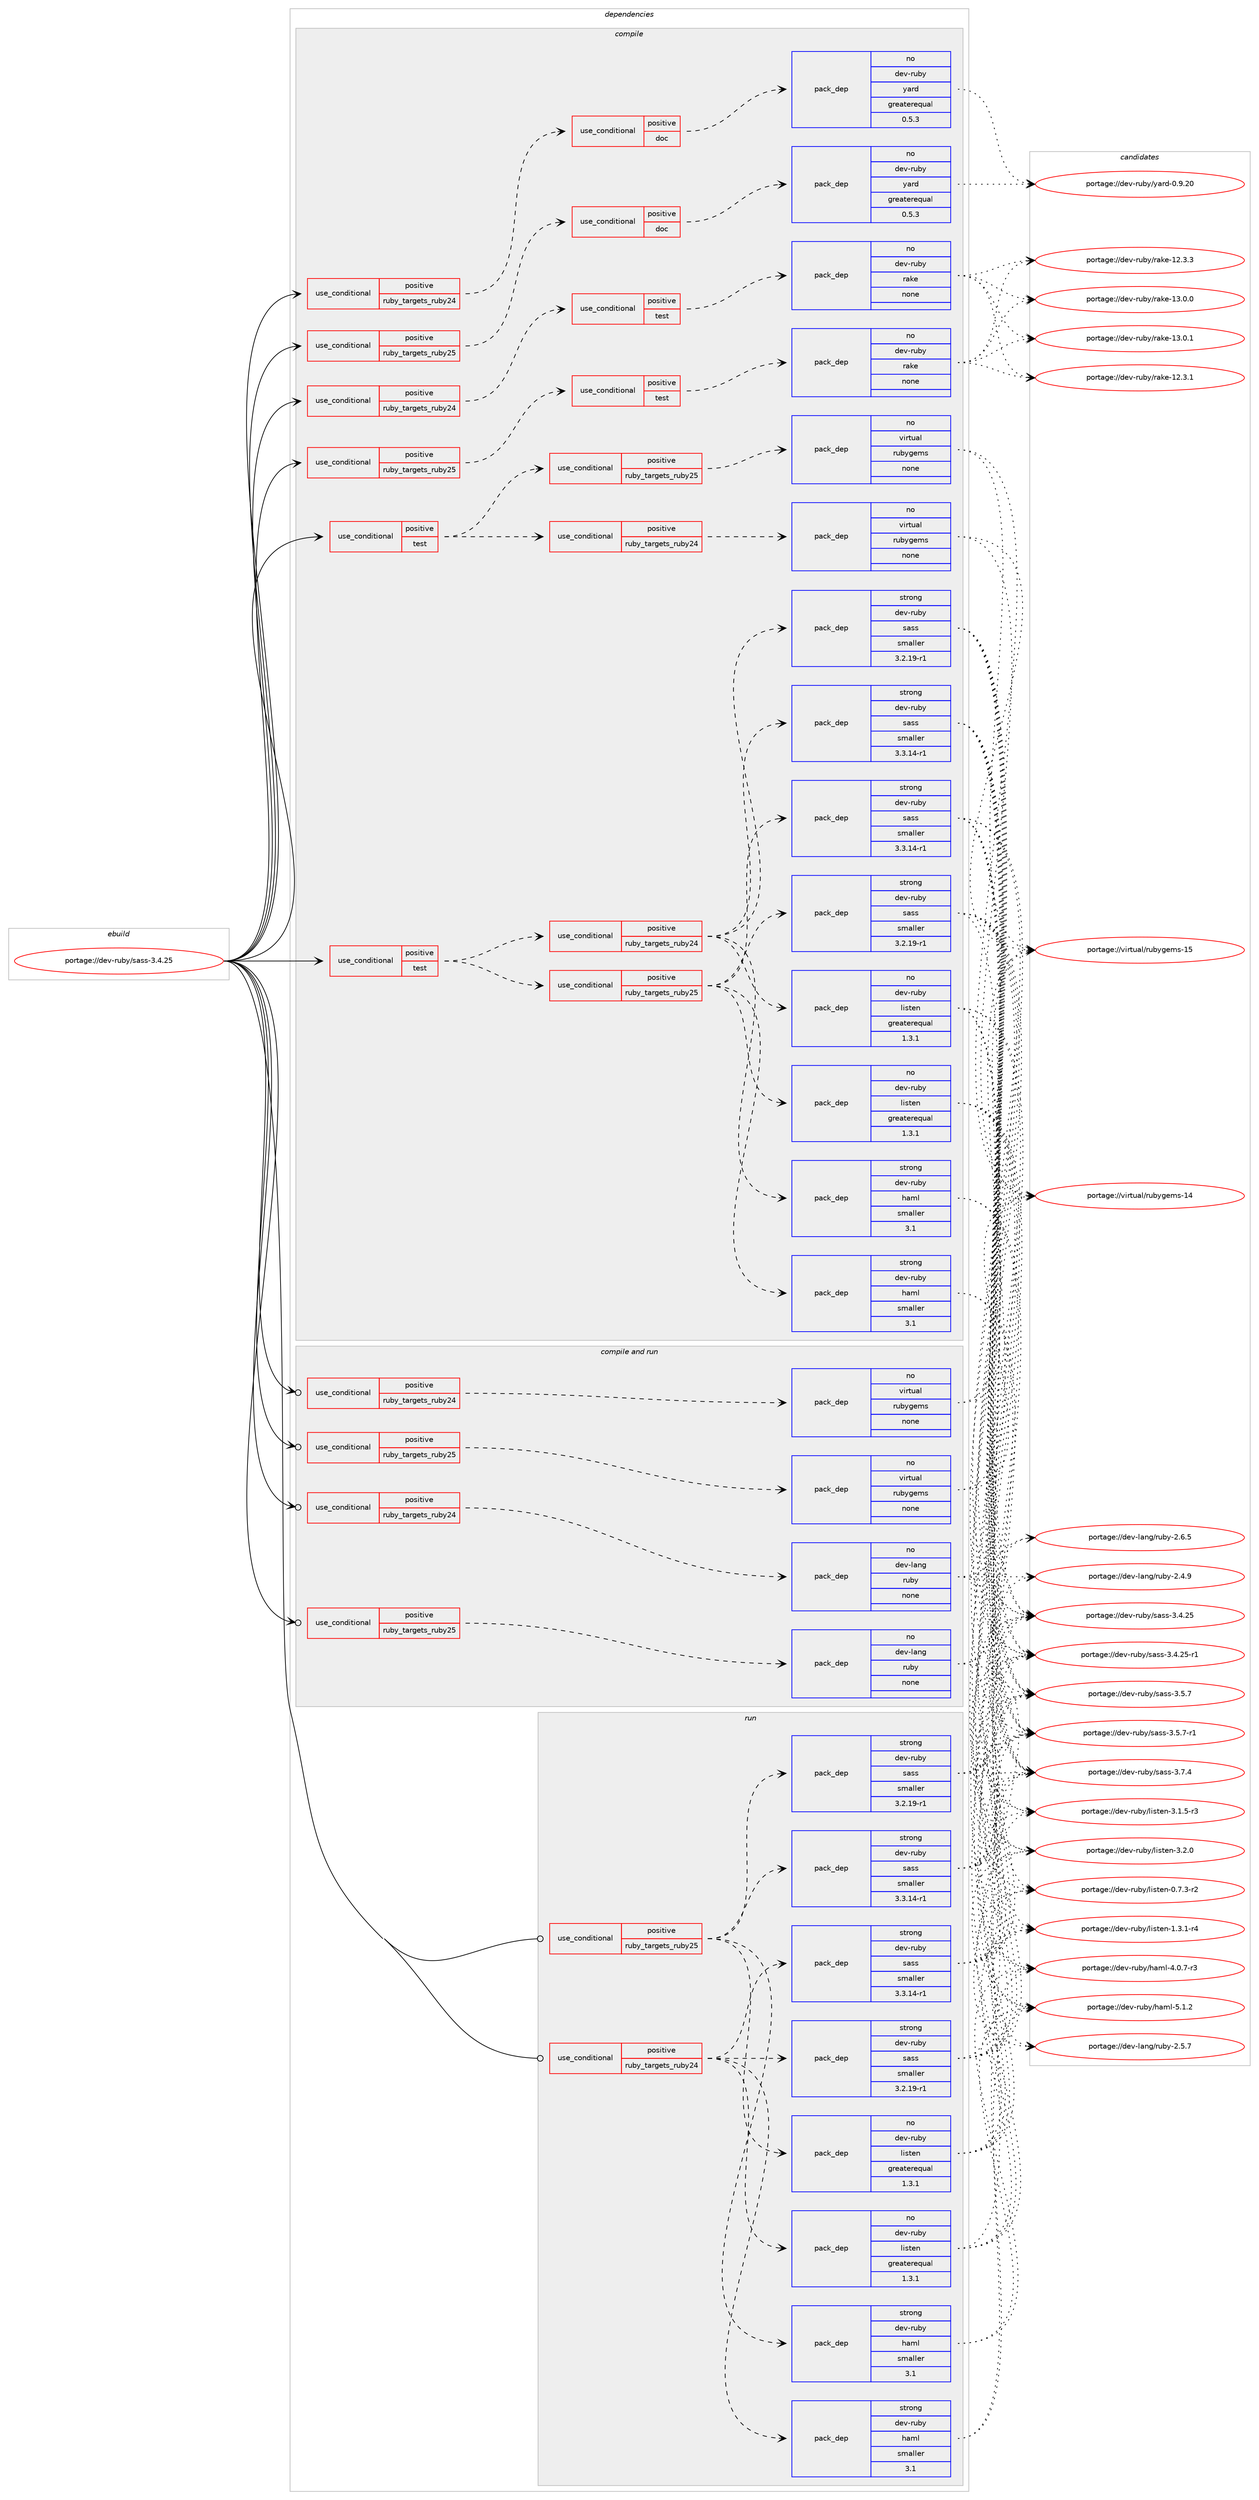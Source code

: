 digraph prolog {

# *************
# Graph options
# *************

newrank=true;
concentrate=true;
compound=true;
graph [rankdir=LR,fontname=Helvetica,fontsize=10,ranksep=1.5];#, ranksep=2.5, nodesep=0.2];
edge  [arrowhead=vee];
node  [fontname=Helvetica,fontsize=10];

# **********
# The ebuild
# **********

subgraph cluster_leftcol {
color=gray;
rank=same;
label=<<i>ebuild</i>>;
id [label="portage://dev-ruby/sass-3.4.25", color=red, width=4, href="../dev-ruby/sass-3.4.25.svg"];
}

# ****************
# The dependencies
# ****************

subgraph cluster_midcol {
color=gray;
label=<<i>dependencies</i>>;
subgraph cluster_compile {
fillcolor="#eeeeee";
style=filled;
label=<<i>compile</i>>;
subgraph cond65529 {
dependency247948 [label=<<TABLE BORDER="0" CELLBORDER="1" CELLSPACING="0" CELLPADDING="4"><TR><TD ROWSPAN="3" CELLPADDING="10">use_conditional</TD></TR><TR><TD>positive</TD></TR><TR><TD>ruby_targets_ruby24</TD></TR></TABLE>>, shape=none, color=red];
subgraph cond65530 {
dependency247949 [label=<<TABLE BORDER="0" CELLBORDER="1" CELLSPACING="0" CELLPADDING="4"><TR><TD ROWSPAN="3" CELLPADDING="10">use_conditional</TD></TR><TR><TD>positive</TD></TR><TR><TD>doc</TD></TR></TABLE>>, shape=none, color=red];
subgraph pack178874 {
dependency247950 [label=<<TABLE BORDER="0" CELLBORDER="1" CELLSPACING="0" CELLPADDING="4" WIDTH="220"><TR><TD ROWSPAN="6" CELLPADDING="30">pack_dep</TD></TR><TR><TD WIDTH="110">no</TD></TR><TR><TD>dev-ruby</TD></TR><TR><TD>yard</TD></TR><TR><TD>greaterequal</TD></TR><TR><TD>0.5.3</TD></TR></TABLE>>, shape=none, color=blue];
}
dependency247949:e -> dependency247950:w [weight=20,style="dashed",arrowhead="vee"];
}
dependency247948:e -> dependency247949:w [weight=20,style="dashed",arrowhead="vee"];
}
id:e -> dependency247948:w [weight=20,style="solid",arrowhead="vee"];
subgraph cond65531 {
dependency247951 [label=<<TABLE BORDER="0" CELLBORDER="1" CELLSPACING="0" CELLPADDING="4"><TR><TD ROWSPAN="3" CELLPADDING="10">use_conditional</TD></TR><TR><TD>positive</TD></TR><TR><TD>ruby_targets_ruby24</TD></TR></TABLE>>, shape=none, color=red];
subgraph cond65532 {
dependency247952 [label=<<TABLE BORDER="0" CELLBORDER="1" CELLSPACING="0" CELLPADDING="4"><TR><TD ROWSPAN="3" CELLPADDING="10">use_conditional</TD></TR><TR><TD>positive</TD></TR><TR><TD>test</TD></TR></TABLE>>, shape=none, color=red];
subgraph pack178875 {
dependency247953 [label=<<TABLE BORDER="0" CELLBORDER="1" CELLSPACING="0" CELLPADDING="4" WIDTH="220"><TR><TD ROWSPAN="6" CELLPADDING="30">pack_dep</TD></TR><TR><TD WIDTH="110">no</TD></TR><TR><TD>dev-ruby</TD></TR><TR><TD>rake</TD></TR><TR><TD>none</TD></TR><TR><TD></TD></TR></TABLE>>, shape=none, color=blue];
}
dependency247952:e -> dependency247953:w [weight=20,style="dashed",arrowhead="vee"];
}
dependency247951:e -> dependency247952:w [weight=20,style="dashed",arrowhead="vee"];
}
id:e -> dependency247951:w [weight=20,style="solid",arrowhead="vee"];
subgraph cond65533 {
dependency247954 [label=<<TABLE BORDER="0" CELLBORDER="1" CELLSPACING="0" CELLPADDING="4"><TR><TD ROWSPAN="3" CELLPADDING="10">use_conditional</TD></TR><TR><TD>positive</TD></TR><TR><TD>ruby_targets_ruby25</TD></TR></TABLE>>, shape=none, color=red];
subgraph cond65534 {
dependency247955 [label=<<TABLE BORDER="0" CELLBORDER="1" CELLSPACING="0" CELLPADDING="4"><TR><TD ROWSPAN="3" CELLPADDING="10">use_conditional</TD></TR><TR><TD>positive</TD></TR><TR><TD>doc</TD></TR></TABLE>>, shape=none, color=red];
subgraph pack178876 {
dependency247956 [label=<<TABLE BORDER="0" CELLBORDER="1" CELLSPACING="0" CELLPADDING="4" WIDTH="220"><TR><TD ROWSPAN="6" CELLPADDING="30">pack_dep</TD></TR><TR><TD WIDTH="110">no</TD></TR><TR><TD>dev-ruby</TD></TR><TR><TD>yard</TD></TR><TR><TD>greaterequal</TD></TR><TR><TD>0.5.3</TD></TR></TABLE>>, shape=none, color=blue];
}
dependency247955:e -> dependency247956:w [weight=20,style="dashed",arrowhead="vee"];
}
dependency247954:e -> dependency247955:w [weight=20,style="dashed",arrowhead="vee"];
}
id:e -> dependency247954:w [weight=20,style="solid",arrowhead="vee"];
subgraph cond65535 {
dependency247957 [label=<<TABLE BORDER="0" CELLBORDER="1" CELLSPACING="0" CELLPADDING="4"><TR><TD ROWSPAN="3" CELLPADDING="10">use_conditional</TD></TR><TR><TD>positive</TD></TR><TR><TD>ruby_targets_ruby25</TD></TR></TABLE>>, shape=none, color=red];
subgraph cond65536 {
dependency247958 [label=<<TABLE BORDER="0" CELLBORDER="1" CELLSPACING="0" CELLPADDING="4"><TR><TD ROWSPAN="3" CELLPADDING="10">use_conditional</TD></TR><TR><TD>positive</TD></TR><TR><TD>test</TD></TR></TABLE>>, shape=none, color=red];
subgraph pack178877 {
dependency247959 [label=<<TABLE BORDER="0" CELLBORDER="1" CELLSPACING="0" CELLPADDING="4" WIDTH="220"><TR><TD ROWSPAN="6" CELLPADDING="30">pack_dep</TD></TR><TR><TD WIDTH="110">no</TD></TR><TR><TD>dev-ruby</TD></TR><TR><TD>rake</TD></TR><TR><TD>none</TD></TR><TR><TD></TD></TR></TABLE>>, shape=none, color=blue];
}
dependency247958:e -> dependency247959:w [weight=20,style="dashed",arrowhead="vee"];
}
dependency247957:e -> dependency247958:w [weight=20,style="dashed",arrowhead="vee"];
}
id:e -> dependency247957:w [weight=20,style="solid",arrowhead="vee"];
subgraph cond65537 {
dependency247960 [label=<<TABLE BORDER="0" CELLBORDER="1" CELLSPACING="0" CELLPADDING="4"><TR><TD ROWSPAN="3" CELLPADDING="10">use_conditional</TD></TR><TR><TD>positive</TD></TR><TR><TD>test</TD></TR></TABLE>>, shape=none, color=red];
subgraph cond65538 {
dependency247961 [label=<<TABLE BORDER="0" CELLBORDER="1" CELLSPACING="0" CELLPADDING="4"><TR><TD ROWSPAN="3" CELLPADDING="10">use_conditional</TD></TR><TR><TD>positive</TD></TR><TR><TD>ruby_targets_ruby24</TD></TR></TABLE>>, shape=none, color=red];
subgraph pack178878 {
dependency247962 [label=<<TABLE BORDER="0" CELLBORDER="1" CELLSPACING="0" CELLPADDING="4" WIDTH="220"><TR><TD ROWSPAN="6" CELLPADDING="30">pack_dep</TD></TR><TR><TD WIDTH="110">no</TD></TR><TR><TD>dev-ruby</TD></TR><TR><TD>listen</TD></TR><TR><TD>greaterequal</TD></TR><TR><TD>1.3.1</TD></TR></TABLE>>, shape=none, color=blue];
}
dependency247961:e -> dependency247962:w [weight=20,style="dashed",arrowhead="vee"];
subgraph pack178879 {
dependency247963 [label=<<TABLE BORDER="0" CELLBORDER="1" CELLSPACING="0" CELLPADDING="4" WIDTH="220"><TR><TD ROWSPAN="6" CELLPADDING="30">pack_dep</TD></TR><TR><TD WIDTH="110">strong</TD></TR><TR><TD>dev-ruby</TD></TR><TR><TD>haml</TD></TR><TR><TD>smaller</TD></TR><TR><TD>3.1</TD></TR></TABLE>>, shape=none, color=blue];
}
dependency247961:e -> dependency247963:w [weight=20,style="dashed",arrowhead="vee"];
subgraph pack178880 {
dependency247964 [label=<<TABLE BORDER="0" CELLBORDER="1" CELLSPACING="0" CELLPADDING="4" WIDTH="220"><TR><TD ROWSPAN="6" CELLPADDING="30">pack_dep</TD></TR><TR><TD WIDTH="110">strong</TD></TR><TR><TD>dev-ruby</TD></TR><TR><TD>sass</TD></TR><TR><TD>smaller</TD></TR><TR><TD>3.2.19-r1</TD></TR></TABLE>>, shape=none, color=blue];
}
dependency247961:e -> dependency247964:w [weight=20,style="dashed",arrowhead="vee"];
subgraph pack178881 {
dependency247965 [label=<<TABLE BORDER="0" CELLBORDER="1" CELLSPACING="0" CELLPADDING="4" WIDTH="220"><TR><TD ROWSPAN="6" CELLPADDING="30">pack_dep</TD></TR><TR><TD WIDTH="110">strong</TD></TR><TR><TD>dev-ruby</TD></TR><TR><TD>sass</TD></TR><TR><TD>smaller</TD></TR><TR><TD>3.3.14-r1</TD></TR></TABLE>>, shape=none, color=blue];
}
dependency247961:e -> dependency247965:w [weight=20,style="dashed",arrowhead="vee"];
}
dependency247960:e -> dependency247961:w [weight=20,style="dashed",arrowhead="vee"];
subgraph cond65539 {
dependency247966 [label=<<TABLE BORDER="0" CELLBORDER="1" CELLSPACING="0" CELLPADDING="4"><TR><TD ROWSPAN="3" CELLPADDING="10">use_conditional</TD></TR><TR><TD>positive</TD></TR><TR><TD>ruby_targets_ruby25</TD></TR></TABLE>>, shape=none, color=red];
subgraph pack178882 {
dependency247967 [label=<<TABLE BORDER="0" CELLBORDER="1" CELLSPACING="0" CELLPADDING="4" WIDTH="220"><TR><TD ROWSPAN="6" CELLPADDING="30">pack_dep</TD></TR><TR><TD WIDTH="110">no</TD></TR><TR><TD>dev-ruby</TD></TR><TR><TD>listen</TD></TR><TR><TD>greaterequal</TD></TR><TR><TD>1.3.1</TD></TR></TABLE>>, shape=none, color=blue];
}
dependency247966:e -> dependency247967:w [weight=20,style="dashed",arrowhead="vee"];
subgraph pack178883 {
dependency247968 [label=<<TABLE BORDER="0" CELLBORDER="1" CELLSPACING="0" CELLPADDING="4" WIDTH="220"><TR><TD ROWSPAN="6" CELLPADDING="30">pack_dep</TD></TR><TR><TD WIDTH="110">strong</TD></TR><TR><TD>dev-ruby</TD></TR><TR><TD>haml</TD></TR><TR><TD>smaller</TD></TR><TR><TD>3.1</TD></TR></TABLE>>, shape=none, color=blue];
}
dependency247966:e -> dependency247968:w [weight=20,style="dashed",arrowhead="vee"];
subgraph pack178884 {
dependency247969 [label=<<TABLE BORDER="0" CELLBORDER="1" CELLSPACING="0" CELLPADDING="4" WIDTH="220"><TR><TD ROWSPAN="6" CELLPADDING="30">pack_dep</TD></TR><TR><TD WIDTH="110">strong</TD></TR><TR><TD>dev-ruby</TD></TR><TR><TD>sass</TD></TR><TR><TD>smaller</TD></TR><TR><TD>3.2.19-r1</TD></TR></TABLE>>, shape=none, color=blue];
}
dependency247966:e -> dependency247969:w [weight=20,style="dashed",arrowhead="vee"];
subgraph pack178885 {
dependency247970 [label=<<TABLE BORDER="0" CELLBORDER="1" CELLSPACING="0" CELLPADDING="4" WIDTH="220"><TR><TD ROWSPAN="6" CELLPADDING="30">pack_dep</TD></TR><TR><TD WIDTH="110">strong</TD></TR><TR><TD>dev-ruby</TD></TR><TR><TD>sass</TD></TR><TR><TD>smaller</TD></TR><TR><TD>3.3.14-r1</TD></TR></TABLE>>, shape=none, color=blue];
}
dependency247966:e -> dependency247970:w [weight=20,style="dashed",arrowhead="vee"];
}
dependency247960:e -> dependency247966:w [weight=20,style="dashed",arrowhead="vee"];
}
id:e -> dependency247960:w [weight=20,style="solid",arrowhead="vee"];
subgraph cond65540 {
dependency247971 [label=<<TABLE BORDER="0" CELLBORDER="1" CELLSPACING="0" CELLPADDING="4"><TR><TD ROWSPAN="3" CELLPADDING="10">use_conditional</TD></TR><TR><TD>positive</TD></TR><TR><TD>test</TD></TR></TABLE>>, shape=none, color=red];
subgraph cond65541 {
dependency247972 [label=<<TABLE BORDER="0" CELLBORDER="1" CELLSPACING="0" CELLPADDING="4"><TR><TD ROWSPAN="3" CELLPADDING="10">use_conditional</TD></TR><TR><TD>positive</TD></TR><TR><TD>ruby_targets_ruby24</TD></TR></TABLE>>, shape=none, color=red];
subgraph pack178886 {
dependency247973 [label=<<TABLE BORDER="0" CELLBORDER="1" CELLSPACING="0" CELLPADDING="4" WIDTH="220"><TR><TD ROWSPAN="6" CELLPADDING="30">pack_dep</TD></TR><TR><TD WIDTH="110">no</TD></TR><TR><TD>virtual</TD></TR><TR><TD>rubygems</TD></TR><TR><TD>none</TD></TR><TR><TD></TD></TR></TABLE>>, shape=none, color=blue];
}
dependency247972:e -> dependency247973:w [weight=20,style="dashed",arrowhead="vee"];
}
dependency247971:e -> dependency247972:w [weight=20,style="dashed",arrowhead="vee"];
subgraph cond65542 {
dependency247974 [label=<<TABLE BORDER="0" CELLBORDER="1" CELLSPACING="0" CELLPADDING="4"><TR><TD ROWSPAN="3" CELLPADDING="10">use_conditional</TD></TR><TR><TD>positive</TD></TR><TR><TD>ruby_targets_ruby25</TD></TR></TABLE>>, shape=none, color=red];
subgraph pack178887 {
dependency247975 [label=<<TABLE BORDER="0" CELLBORDER="1" CELLSPACING="0" CELLPADDING="4" WIDTH="220"><TR><TD ROWSPAN="6" CELLPADDING="30">pack_dep</TD></TR><TR><TD WIDTH="110">no</TD></TR><TR><TD>virtual</TD></TR><TR><TD>rubygems</TD></TR><TR><TD>none</TD></TR><TR><TD></TD></TR></TABLE>>, shape=none, color=blue];
}
dependency247974:e -> dependency247975:w [weight=20,style="dashed",arrowhead="vee"];
}
dependency247971:e -> dependency247974:w [weight=20,style="dashed",arrowhead="vee"];
}
id:e -> dependency247971:w [weight=20,style="solid",arrowhead="vee"];
}
subgraph cluster_compileandrun {
fillcolor="#eeeeee";
style=filled;
label=<<i>compile and run</i>>;
subgraph cond65543 {
dependency247976 [label=<<TABLE BORDER="0" CELLBORDER="1" CELLSPACING="0" CELLPADDING="4"><TR><TD ROWSPAN="3" CELLPADDING="10">use_conditional</TD></TR><TR><TD>positive</TD></TR><TR><TD>ruby_targets_ruby24</TD></TR></TABLE>>, shape=none, color=red];
subgraph pack178888 {
dependency247977 [label=<<TABLE BORDER="0" CELLBORDER="1" CELLSPACING="0" CELLPADDING="4" WIDTH="220"><TR><TD ROWSPAN="6" CELLPADDING="30">pack_dep</TD></TR><TR><TD WIDTH="110">no</TD></TR><TR><TD>dev-lang</TD></TR><TR><TD>ruby</TD></TR><TR><TD>none</TD></TR><TR><TD></TD></TR></TABLE>>, shape=none, color=blue];
}
dependency247976:e -> dependency247977:w [weight=20,style="dashed",arrowhead="vee"];
}
id:e -> dependency247976:w [weight=20,style="solid",arrowhead="odotvee"];
subgraph cond65544 {
dependency247978 [label=<<TABLE BORDER="0" CELLBORDER="1" CELLSPACING="0" CELLPADDING="4"><TR><TD ROWSPAN="3" CELLPADDING="10">use_conditional</TD></TR><TR><TD>positive</TD></TR><TR><TD>ruby_targets_ruby24</TD></TR></TABLE>>, shape=none, color=red];
subgraph pack178889 {
dependency247979 [label=<<TABLE BORDER="0" CELLBORDER="1" CELLSPACING="0" CELLPADDING="4" WIDTH="220"><TR><TD ROWSPAN="6" CELLPADDING="30">pack_dep</TD></TR><TR><TD WIDTH="110">no</TD></TR><TR><TD>virtual</TD></TR><TR><TD>rubygems</TD></TR><TR><TD>none</TD></TR><TR><TD></TD></TR></TABLE>>, shape=none, color=blue];
}
dependency247978:e -> dependency247979:w [weight=20,style="dashed",arrowhead="vee"];
}
id:e -> dependency247978:w [weight=20,style="solid",arrowhead="odotvee"];
subgraph cond65545 {
dependency247980 [label=<<TABLE BORDER="0" CELLBORDER="1" CELLSPACING="0" CELLPADDING="4"><TR><TD ROWSPAN="3" CELLPADDING="10">use_conditional</TD></TR><TR><TD>positive</TD></TR><TR><TD>ruby_targets_ruby25</TD></TR></TABLE>>, shape=none, color=red];
subgraph pack178890 {
dependency247981 [label=<<TABLE BORDER="0" CELLBORDER="1" CELLSPACING="0" CELLPADDING="4" WIDTH="220"><TR><TD ROWSPAN="6" CELLPADDING="30">pack_dep</TD></TR><TR><TD WIDTH="110">no</TD></TR><TR><TD>dev-lang</TD></TR><TR><TD>ruby</TD></TR><TR><TD>none</TD></TR><TR><TD></TD></TR></TABLE>>, shape=none, color=blue];
}
dependency247980:e -> dependency247981:w [weight=20,style="dashed",arrowhead="vee"];
}
id:e -> dependency247980:w [weight=20,style="solid",arrowhead="odotvee"];
subgraph cond65546 {
dependency247982 [label=<<TABLE BORDER="0" CELLBORDER="1" CELLSPACING="0" CELLPADDING="4"><TR><TD ROWSPAN="3" CELLPADDING="10">use_conditional</TD></TR><TR><TD>positive</TD></TR><TR><TD>ruby_targets_ruby25</TD></TR></TABLE>>, shape=none, color=red];
subgraph pack178891 {
dependency247983 [label=<<TABLE BORDER="0" CELLBORDER="1" CELLSPACING="0" CELLPADDING="4" WIDTH="220"><TR><TD ROWSPAN="6" CELLPADDING="30">pack_dep</TD></TR><TR><TD WIDTH="110">no</TD></TR><TR><TD>virtual</TD></TR><TR><TD>rubygems</TD></TR><TR><TD>none</TD></TR><TR><TD></TD></TR></TABLE>>, shape=none, color=blue];
}
dependency247982:e -> dependency247983:w [weight=20,style="dashed",arrowhead="vee"];
}
id:e -> dependency247982:w [weight=20,style="solid",arrowhead="odotvee"];
}
subgraph cluster_run {
fillcolor="#eeeeee";
style=filled;
label=<<i>run</i>>;
subgraph cond65547 {
dependency247984 [label=<<TABLE BORDER="0" CELLBORDER="1" CELLSPACING="0" CELLPADDING="4"><TR><TD ROWSPAN="3" CELLPADDING="10">use_conditional</TD></TR><TR><TD>positive</TD></TR><TR><TD>ruby_targets_ruby24</TD></TR></TABLE>>, shape=none, color=red];
subgraph pack178892 {
dependency247985 [label=<<TABLE BORDER="0" CELLBORDER="1" CELLSPACING="0" CELLPADDING="4" WIDTH="220"><TR><TD ROWSPAN="6" CELLPADDING="30">pack_dep</TD></TR><TR><TD WIDTH="110">no</TD></TR><TR><TD>dev-ruby</TD></TR><TR><TD>listen</TD></TR><TR><TD>greaterequal</TD></TR><TR><TD>1.3.1</TD></TR></TABLE>>, shape=none, color=blue];
}
dependency247984:e -> dependency247985:w [weight=20,style="dashed",arrowhead="vee"];
subgraph pack178893 {
dependency247986 [label=<<TABLE BORDER="0" CELLBORDER="1" CELLSPACING="0" CELLPADDING="4" WIDTH="220"><TR><TD ROWSPAN="6" CELLPADDING="30">pack_dep</TD></TR><TR><TD WIDTH="110">strong</TD></TR><TR><TD>dev-ruby</TD></TR><TR><TD>haml</TD></TR><TR><TD>smaller</TD></TR><TR><TD>3.1</TD></TR></TABLE>>, shape=none, color=blue];
}
dependency247984:e -> dependency247986:w [weight=20,style="dashed",arrowhead="vee"];
subgraph pack178894 {
dependency247987 [label=<<TABLE BORDER="0" CELLBORDER="1" CELLSPACING="0" CELLPADDING="4" WIDTH="220"><TR><TD ROWSPAN="6" CELLPADDING="30">pack_dep</TD></TR><TR><TD WIDTH="110">strong</TD></TR><TR><TD>dev-ruby</TD></TR><TR><TD>sass</TD></TR><TR><TD>smaller</TD></TR><TR><TD>3.2.19-r1</TD></TR></TABLE>>, shape=none, color=blue];
}
dependency247984:e -> dependency247987:w [weight=20,style="dashed",arrowhead="vee"];
subgraph pack178895 {
dependency247988 [label=<<TABLE BORDER="0" CELLBORDER="1" CELLSPACING="0" CELLPADDING="4" WIDTH="220"><TR><TD ROWSPAN="6" CELLPADDING="30">pack_dep</TD></TR><TR><TD WIDTH="110">strong</TD></TR><TR><TD>dev-ruby</TD></TR><TR><TD>sass</TD></TR><TR><TD>smaller</TD></TR><TR><TD>3.3.14-r1</TD></TR></TABLE>>, shape=none, color=blue];
}
dependency247984:e -> dependency247988:w [weight=20,style="dashed",arrowhead="vee"];
}
id:e -> dependency247984:w [weight=20,style="solid",arrowhead="odot"];
subgraph cond65548 {
dependency247989 [label=<<TABLE BORDER="0" CELLBORDER="1" CELLSPACING="0" CELLPADDING="4"><TR><TD ROWSPAN="3" CELLPADDING="10">use_conditional</TD></TR><TR><TD>positive</TD></TR><TR><TD>ruby_targets_ruby25</TD></TR></TABLE>>, shape=none, color=red];
subgraph pack178896 {
dependency247990 [label=<<TABLE BORDER="0" CELLBORDER="1" CELLSPACING="0" CELLPADDING="4" WIDTH="220"><TR><TD ROWSPAN="6" CELLPADDING="30">pack_dep</TD></TR><TR><TD WIDTH="110">no</TD></TR><TR><TD>dev-ruby</TD></TR><TR><TD>listen</TD></TR><TR><TD>greaterequal</TD></TR><TR><TD>1.3.1</TD></TR></TABLE>>, shape=none, color=blue];
}
dependency247989:e -> dependency247990:w [weight=20,style="dashed",arrowhead="vee"];
subgraph pack178897 {
dependency247991 [label=<<TABLE BORDER="0" CELLBORDER="1" CELLSPACING="0" CELLPADDING="4" WIDTH="220"><TR><TD ROWSPAN="6" CELLPADDING="30">pack_dep</TD></TR><TR><TD WIDTH="110">strong</TD></TR><TR><TD>dev-ruby</TD></TR><TR><TD>haml</TD></TR><TR><TD>smaller</TD></TR><TR><TD>3.1</TD></TR></TABLE>>, shape=none, color=blue];
}
dependency247989:e -> dependency247991:w [weight=20,style="dashed",arrowhead="vee"];
subgraph pack178898 {
dependency247992 [label=<<TABLE BORDER="0" CELLBORDER="1" CELLSPACING="0" CELLPADDING="4" WIDTH="220"><TR><TD ROWSPAN="6" CELLPADDING="30">pack_dep</TD></TR><TR><TD WIDTH="110">strong</TD></TR><TR><TD>dev-ruby</TD></TR><TR><TD>sass</TD></TR><TR><TD>smaller</TD></TR><TR><TD>3.2.19-r1</TD></TR></TABLE>>, shape=none, color=blue];
}
dependency247989:e -> dependency247992:w [weight=20,style="dashed",arrowhead="vee"];
subgraph pack178899 {
dependency247993 [label=<<TABLE BORDER="0" CELLBORDER="1" CELLSPACING="0" CELLPADDING="4" WIDTH="220"><TR><TD ROWSPAN="6" CELLPADDING="30">pack_dep</TD></TR><TR><TD WIDTH="110">strong</TD></TR><TR><TD>dev-ruby</TD></TR><TR><TD>sass</TD></TR><TR><TD>smaller</TD></TR><TR><TD>3.3.14-r1</TD></TR></TABLE>>, shape=none, color=blue];
}
dependency247989:e -> dependency247993:w [weight=20,style="dashed",arrowhead="vee"];
}
id:e -> dependency247989:w [weight=20,style="solid",arrowhead="odot"];
}
}

# **************
# The candidates
# **************

subgraph cluster_choices {
rank=same;
color=gray;
label=<<i>candidates</i>>;

subgraph choice178874 {
color=black;
nodesep=1;
choiceportage1001011184511411798121471219711410045484657465048 [label="portage://dev-ruby/yard-0.9.20", color=red, width=4,href="../dev-ruby/yard-0.9.20.svg"];
dependency247950:e -> choiceportage1001011184511411798121471219711410045484657465048:w [style=dotted,weight="100"];
}
subgraph choice178875 {
color=black;
nodesep=1;
choiceportage1001011184511411798121471149710710145495046514649 [label="portage://dev-ruby/rake-12.3.1", color=red, width=4,href="../dev-ruby/rake-12.3.1.svg"];
choiceportage1001011184511411798121471149710710145495046514651 [label="portage://dev-ruby/rake-12.3.3", color=red, width=4,href="../dev-ruby/rake-12.3.3.svg"];
choiceportage1001011184511411798121471149710710145495146484648 [label="portage://dev-ruby/rake-13.0.0", color=red, width=4,href="../dev-ruby/rake-13.0.0.svg"];
choiceportage1001011184511411798121471149710710145495146484649 [label="portage://dev-ruby/rake-13.0.1", color=red, width=4,href="../dev-ruby/rake-13.0.1.svg"];
dependency247953:e -> choiceportage1001011184511411798121471149710710145495046514649:w [style=dotted,weight="100"];
dependency247953:e -> choiceportage1001011184511411798121471149710710145495046514651:w [style=dotted,weight="100"];
dependency247953:e -> choiceportage1001011184511411798121471149710710145495146484648:w [style=dotted,weight="100"];
dependency247953:e -> choiceportage1001011184511411798121471149710710145495146484649:w [style=dotted,weight="100"];
}
subgraph choice178876 {
color=black;
nodesep=1;
choiceportage1001011184511411798121471219711410045484657465048 [label="portage://dev-ruby/yard-0.9.20", color=red, width=4,href="../dev-ruby/yard-0.9.20.svg"];
dependency247956:e -> choiceportage1001011184511411798121471219711410045484657465048:w [style=dotted,weight="100"];
}
subgraph choice178877 {
color=black;
nodesep=1;
choiceportage1001011184511411798121471149710710145495046514649 [label="portage://dev-ruby/rake-12.3.1", color=red, width=4,href="../dev-ruby/rake-12.3.1.svg"];
choiceportage1001011184511411798121471149710710145495046514651 [label="portage://dev-ruby/rake-12.3.3", color=red, width=4,href="../dev-ruby/rake-12.3.3.svg"];
choiceportage1001011184511411798121471149710710145495146484648 [label="portage://dev-ruby/rake-13.0.0", color=red, width=4,href="../dev-ruby/rake-13.0.0.svg"];
choiceportage1001011184511411798121471149710710145495146484649 [label="portage://dev-ruby/rake-13.0.1", color=red, width=4,href="../dev-ruby/rake-13.0.1.svg"];
dependency247959:e -> choiceportage1001011184511411798121471149710710145495046514649:w [style=dotted,weight="100"];
dependency247959:e -> choiceportage1001011184511411798121471149710710145495046514651:w [style=dotted,weight="100"];
dependency247959:e -> choiceportage1001011184511411798121471149710710145495146484648:w [style=dotted,weight="100"];
dependency247959:e -> choiceportage1001011184511411798121471149710710145495146484649:w [style=dotted,weight="100"];
}
subgraph choice178878 {
color=black;
nodesep=1;
choiceportage1001011184511411798121471081051151161011104548465546514511450 [label="portage://dev-ruby/listen-0.7.3-r2", color=red, width=4,href="../dev-ruby/listen-0.7.3-r2.svg"];
choiceportage1001011184511411798121471081051151161011104549465146494511452 [label="portage://dev-ruby/listen-1.3.1-r4", color=red, width=4,href="../dev-ruby/listen-1.3.1-r4.svg"];
choiceportage1001011184511411798121471081051151161011104551464946534511451 [label="portage://dev-ruby/listen-3.1.5-r3", color=red, width=4,href="../dev-ruby/listen-3.1.5-r3.svg"];
choiceportage100101118451141179812147108105115116101110455146504648 [label="portage://dev-ruby/listen-3.2.0", color=red, width=4,href="../dev-ruby/listen-3.2.0.svg"];
dependency247962:e -> choiceportage1001011184511411798121471081051151161011104548465546514511450:w [style=dotted,weight="100"];
dependency247962:e -> choiceportage1001011184511411798121471081051151161011104549465146494511452:w [style=dotted,weight="100"];
dependency247962:e -> choiceportage1001011184511411798121471081051151161011104551464946534511451:w [style=dotted,weight="100"];
dependency247962:e -> choiceportage100101118451141179812147108105115116101110455146504648:w [style=dotted,weight="100"];
}
subgraph choice178879 {
color=black;
nodesep=1;
choiceportage100101118451141179812147104971091084552464846554511451 [label="portage://dev-ruby/haml-4.0.7-r3", color=red, width=4,href="../dev-ruby/haml-4.0.7-r3.svg"];
choiceportage10010111845114117981214710497109108455346494650 [label="portage://dev-ruby/haml-5.1.2", color=red, width=4,href="../dev-ruby/haml-5.1.2.svg"];
dependency247963:e -> choiceportage100101118451141179812147104971091084552464846554511451:w [style=dotted,weight="100"];
dependency247963:e -> choiceportage10010111845114117981214710497109108455346494650:w [style=dotted,weight="100"];
}
subgraph choice178880 {
color=black;
nodesep=1;
choiceportage1001011184511411798121471159711511545514652465053 [label="portage://dev-ruby/sass-3.4.25", color=red, width=4,href="../dev-ruby/sass-3.4.25.svg"];
choiceportage10010111845114117981214711597115115455146524650534511449 [label="portage://dev-ruby/sass-3.4.25-r1", color=red, width=4,href="../dev-ruby/sass-3.4.25-r1.svg"];
choiceportage10010111845114117981214711597115115455146534655 [label="portage://dev-ruby/sass-3.5.7", color=red, width=4,href="../dev-ruby/sass-3.5.7.svg"];
choiceportage100101118451141179812147115971151154551465346554511449 [label="portage://dev-ruby/sass-3.5.7-r1", color=red, width=4,href="../dev-ruby/sass-3.5.7-r1.svg"];
choiceportage10010111845114117981214711597115115455146554652 [label="portage://dev-ruby/sass-3.7.4", color=red, width=4,href="../dev-ruby/sass-3.7.4.svg"];
dependency247964:e -> choiceportage1001011184511411798121471159711511545514652465053:w [style=dotted,weight="100"];
dependency247964:e -> choiceportage10010111845114117981214711597115115455146524650534511449:w [style=dotted,weight="100"];
dependency247964:e -> choiceportage10010111845114117981214711597115115455146534655:w [style=dotted,weight="100"];
dependency247964:e -> choiceportage100101118451141179812147115971151154551465346554511449:w [style=dotted,weight="100"];
dependency247964:e -> choiceportage10010111845114117981214711597115115455146554652:w [style=dotted,weight="100"];
}
subgraph choice178881 {
color=black;
nodesep=1;
choiceportage1001011184511411798121471159711511545514652465053 [label="portage://dev-ruby/sass-3.4.25", color=red, width=4,href="../dev-ruby/sass-3.4.25.svg"];
choiceportage10010111845114117981214711597115115455146524650534511449 [label="portage://dev-ruby/sass-3.4.25-r1", color=red, width=4,href="../dev-ruby/sass-3.4.25-r1.svg"];
choiceportage10010111845114117981214711597115115455146534655 [label="portage://dev-ruby/sass-3.5.7", color=red, width=4,href="../dev-ruby/sass-3.5.7.svg"];
choiceportage100101118451141179812147115971151154551465346554511449 [label="portage://dev-ruby/sass-3.5.7-r1", color=red, width=4,href="../dev-ruby/sass-3.5.7-r1.svg"];
choiceportage10010111845114117981214711597115115455146554652 [label="portage://dev-ruby/sass-3.7.4", color=red, width=4,href="../dev-ruby/sass-3.7.4.svg"];
dependency247965:e -> choiceportage1001011184511411798121471159711511545514652465053:w [style=dotted,weight="100"];
dependency247965:e -> choiceportage10010111845114117981214711597115115455146524650534511449:w [style=dotted,weight="100"];
dependency247965:e -> choiceportage10010111845114117981214711597115115455146534655:w [style=dotted,weight="100"];
dependency247965:e -> choiceportage100101118451141179812147115971151154551465346554511449:w [style=dotted,weight="100"];
dependency247965:e -> choiceportage10010111845114117981214711597115115455146554652:w [style=dotted,weight="100"];
}
subgraph choice178882 {
color=black;
nodesep=1;
choiceportage1001011184511411798121471081051151161011104548465546514511450 [label="portage://dev-ruby/listen-0.7.3-r2", color=red, width=4,href="../dev-ruby/listen-0.7.3-r2.svg"];
choiceportage1001011184511411798121471081051151161011104549465146494511452 [label="portage://dev-ruby/listen-1.3.1-r4", color=red, width=4,href="../dev-ruby/listen-1.3.1-r4.svg"];
choiceportage1001011184511411798121471081051151161011104551464946534511451 [label="portage://dev-ruby/listen-3.1.5-r3", color=red, width=4,href="../dev-ruby/listen-3.1.5-r3.svg"];
choiceportage100101118451141179812147108105115116101110455146504648 [label="portage://dev-ruby/listen-3.2.0", color=red, width=4,href="../dev-ruby/listen-3.2.0.svg"];
dependency247967:e -> choiceportage1001011184511411798121471081051151161011104548465546514511450:w [style=dotted,weight="100"];
dependency247967:e -> choiceportage1001011184511411798121471081051151161011104549465146494511452:w [style=dotted,weight="100"];
dependency247967:e -> choiceportage1001011184511411798121471081051151161011104551464946534511451:w [style=dotted,weight="100"];
dependency247967:e -> choiceportage100101118451141179812147108105115116101110455146504648:w [style=dotted,weight="100"];
}
subgraph choice178883 {
color=black;
nodesep=1;
choiceportage100101118451141179812147104971091084552464846554511451 [label="portage://dev-ruby/haml-4.0.7-r3", color=red, width=4,href="../dev-ruby/haml-4.0.7-r3.svg"];
choiceportage10010111845114117981214710497109108455346494650 [label="portage://dev-ruby/haml-5.1.2", color=red, width=4,href="../dev-ruby/haml-5.1.2.svg"];
dependency247968:e -> choiceportage100101118451141179812147104971091084552464846554511451:w [style=dotted,weight="100"];
dependency247968:e -> choiceportage10010111845114117981214710497109108455346494650:w [style=dotted,weight="100"];
}
subgraph choice178884 {
color=black;
nodesep=1;
choiceportage1001011184511411798121471159711511545514652465053 [label="portage://dev-ruby/sass-3.4.25", color=red, width=4,href="../dev-ruby/sass-3.4.25.svg"];
choiceportage10010111845114117981214711597115115455146524650534511449 [label="portage://dev-ruby/sass-3.4.25-r1", color=red, width=4,href="../dev-ruby/sass-3.4.25-r1.svg"];
choiceportage10010111845114117981214711597115115455146534655 [label="portage://dev-ruby/sass-3.5.7", color=red, width=4,href="../dev-ruby/sass-3.5.7.svg"];
choiceportage100101118451141179812147115971151154551465346554511449 [label="portage://dev-ruby/sass-3.5.7-r1", color=red, width=4,href="../dev-ruby/sass-3.5.7-r1.svg"];
choiceportage10010111845114117981214711597115115455146554652 [label="portage://dev-ruby/sass-3.7.4", color=red, width=4,href="../dev-ruby/sass-3.7.4.svg"];
dependency247969:e -> choiceportage1001011184511411798121471159711511545514652465053:w [style=dotted,weight="100"];
dependency247969:e -> choiceportage10010111845114117981214711597115115455146524650534511449:w [style=dotted,weight="100"];
dependency247969:e -> choiceportage10010111845114117981214711597115115455146534655:w [style=dotted,weight="100"];
dependency247969:e -> choiceportage100101118451141179812147115971151154551465346554511449:w [style=dotted,weight="100"];
dependency247969:e -> choiceportage10010111845114117981214711597115115455146554652:w [style=dotted,weight="100"];
}
subgraph choice178885 {
color=black;
nodesep=1;
choiceportage1001011184511411798121471159711511545514652465053 [label="portage://dev-ruby/sass-3.4.25", color=red, width=4,href="../dev-ruby/sass-3.4.25.svg"];
choiceportage10010111845114117981214711597115115455146524650534511449 [label="portage://dev-ruby/sass-3.4.25-r1", color=red, width=4,href="../dev-ruby/sass-3.4.25-r1.svg"];
choiceportage10010111845114117981214711597115115455146534655 [label="portage://dev-ruby/sass-3.5.7", color=red, width=4,href="../dev-ruby/sass-3.5.7.svg"];
choiceportage100101118451141179812147115971151154551465346554511449 [label="portage://dev-ruby/sass-3.5.7-r1", color=red, width=4,href="../dev-ruby/sass-3.5.7-r1.svg"];
choiceportage10010111845114117981214711597115115455146554652 [label="portage://dev-ruby/sass-3.7.4", color=red, width=4,href="../dev-ruby/sass-3.7.4.svg"];
dependency247970:e -> choiceportage1001011184511411798121471159711511545514652465053:w [style=dotted,weight="100"];
dependency247970:e -> choiceportage10010111845114117981214711597115115455146524650534511449:w [style=dotted,weight="100"];
dependency247970:e -> choiceportage10010111845114117981214711597115115455146534655:w [style=dotted,weight="100"];
dependency247970:e -> choiceportage100101118451141179812147115971151154551465346554511449:w [style=dotted,weight="100"];
dependency247970:e -> choiceportage10010111845114117981214711597115115455146554652:w [style=dotted,weight="100"];
}
subgraph choice178886 {
color=black;
nodesep=1;
choiceportage118105114116117971084711411798121103101109115454952 [label="portage://virtual/rubygems-14", color=red, width=4,href="../virtual/rubygems-14.svg"];
choiceportage118105114116117971084711411798121103101109115454953 [label="portage://virtual/rubygems-15", color=red, width=4,href="../virtual/rubygems-15.svg"];
dependency247973:e -> choiceportage118105114116117971084711411798121103101109115454952:w [style=dotted,weight="100"];
dependency247973:e -> choiceportage118105114116117971084711411798121103101109115454953:w [style=dotted,weight="100"];
}
subgraph choice178887 {
color=black;
nodesep=1;
choiceportage118105114116117971084711411798121103101109115454952 [label="portage://virtual/rubygems-14", color=red, width=4,href="../virtual/rubygems-14.svg"];
choiceportage118105114116117971084711411798121103101109115454953 [label="portage://virtual/rubygems-15", color=red, width=4,href="../virtual/rubygems-15.svg"];
dependency247975:e -> choiceportage118105114116117971084711411798121103101109115454952:w [style=dotted,weight="100"];
dependency247975:e -> choiceportage118105114116117971084711411798121103101109115454953:w [style=dotted,weight="100"];
}
subgraph choice178888 {
color=black;
nodesep=1;
choiceportage10010111845108971101034711411798121455046524657 [label="portage://dev-lang/ruby-2.4.9", color=red, width=4,href="../dev-lang/ruby-2.4.9.svg"];
choiceportage10010111845108971101034711411798121455046534655 [label="portage://dev-lang/ruby-2.5.7", color=red, width=4,href="../dev-lang/ruby-2.5.7.svg"];
choiceportage10010111845108971101034711411798121455046544653 [label="portage://dev-lang/ruby-2.6.5", color=red, width=4,href="../dev-lang/ruby-2.6.5.svg"];
dependency247977:e -> choiceportage10010111845108971101034711411798121455046524657:w [style=dotted,weight="100"];
dependency247977:e -> choiceportage10010111845108971101034711411798121455046534655:w [style=dotted,weight="100"];
dependency247977:e -> choiceportage10010111845108971101034711411798121455046544653:w [style=dotted,weight="100"];
}
subgraph choice178889 {
color=black;
nodesep=1;
choiceportage118105114116117971084711411798121103101109115454952 [label="portage://virtual/rubygems-14", color=red, width=4,href="../virtual/rubygems-14.svg"];
choiceportage118105114116117971084711411798121103101109115454953 [label="portage://virtual/rubygems-15", color=red, width=4,href="../virtual/rubygems-15.svg"];
dependency247979:e -> choiceportage118105114116117971084711411798121103101109115454952:w [style=dotted,weight="100"];
dependency247979:e -> choiceportage118105114116117971084711411798121103101109115454953:w [style=dotted,weight="100"];
}
subgraph choice178890 {
color=black;
nodesep=1;
choiceportage10010111845108971101034711411798121455046524657 [label="portage://dev-lang/ruby-2.4.9", color=red, width=4,href="../dev-lang/ruby-2.4.9.svg"];
choiceportage10010111845108971101034711411798121455046534655 [label="portage://dev-lang/ruby-2.5.7", color=red, width=4,href="../dev-lang/ruby-2.5.7.svg"];
choiceportage10010111845108971101034711411798121455046544653 [label="portage://dev-lang/ruby-2.6.5", color=red, width=4,href="../dev-lang/ruby-2.6.5.svg"];
dependency247981:e -> choiceportage10010111845108971101034711411798121455046524657:w [style=dotted,weight="100"];
dependency247981:e -> choiceportage10010111845108971101034711411798121455046534655:w [style=dotted,weight="100"];
dependency247981:e -> choiceportage10010111845108971101034711411798121455046544653:w [style=dotted,weight="100"];
}
subgraph choice178891 {
color=black;
nodesep=1;
choiceportage118105114116117971084711411798121103101109115454952 [label="portage://virtual/rubygems-14", color=red, width=4,href="../virtual/rubygems-14.svg"];
choiceportage118105114116117971084711411798121103101109115454953 [label="portage://virtual/rubygems-15", color=red, width=4,href="../virtual/rubygems-15.svg"];
dependency247983:e -> choiceportage118105114116117971084711411798121103101109115454952:w [style=dotted,weight="100"];
dependency247983:e -> choiceportage118105114116117971084711411798121103101109115454953:w [style=dotted,weight="100"];
}
subgraph choice178892 {
color=black;
nodesep=1;
choiceportage1001011184511411798121471081051151161011104548465546514511450 [label="portage://dev-ruby/listen-0.7.3-r2", color=red, width=4,href="../dev-ruby/listen-0.7.3-r2.svg"];
choiceportage1001011184511411798121471081051151161011104549465146494511452 [label="portage://dev-ruby/listen-1.3.1-r4", color=red, width=4,href="../dev-ruby/listen-1.3.1-r4.svg"];
choiceportage1001011184511411798121471081051151161011104551464946534511451 [label="portage://dev-ruby/listen-3.1.5-r3", color=red, width=4,href="../dev-ruby/listen-3.1.5-r3.svg"];
choiceportage100101118451141179812147108105115116101110455146504648 [label="portage://dev-ruby/listen-3.2.0", color=red, width=4,href="../dev-ruby/listen-3.2.0.svg"];
dependency247985:e -> choiceportage1001011184511411798121471081051151161011104548465546514511450:w [style=dotted,weight="100"];
dependency247985:e -> choiceportage1001011184511411798121471081051151161011104549465146494511452:w [style=dotted,weight="100"];
dependency247985:e -> choiceportage1001011184511411798121471081051151161011104551464946534511451:w [style=dotted,weight="100"];
dependency247985:e -> choiceportage100101118451141179812147108105115116101110455146504648:w [style=dotted,weight="100"];
}
subgraph choice178893 {
color=black;
nodesep=1;
choiceportage100101118451141179812147104971091084552464846554511451 [label="portage://dev-ruby/haml-4.0.7-r3", color=red, width=4,href="../dev-ruby/haml-4.0.7-r3.svg"];
choiceportage10010111845114117981214710497109108455346494650 [label="portage://dev-ruby/haml-5.1.2", color=red, width=4,href="../dev-ruby/haml-5.1.2.svg"];
dependency247986:e -> choiceportage100101118451141179812147104971091084552464846554511451:w [style=dotted,weight="100"];
dependency247986:e -> choiceportage10010111845114117981214710497109108455346494650:w [style=dotted,weight="100"];
}
subgraph choice178894 {
color=black;
nodesep=1;
choiceportage1001011184511411798121471159711511545514652465053 [label="portage://dev-ruby/sass-3.4.25", color=red, width=4,href="../dev-ruby/sass-3.4.25.svg"];
choiceportage10010111845114117981214711597115115455146524650534511449 [label="portage://dev-ruby/sass-3.4.25-r1", color=red, width=4,href="../dev-ruby/sass-3.4.25-r1.svg"];
choiceportage10010111845114117981214711597115115455146534655 [label="portage://dev-ruby/sass-3.5.7", color=red, width=4,href="../dev-ruby/sass-3.5.7.svg"];
choiceportage100101118451141179812147115971151154551465346554511449 [label="portage://dev-ruby/sass-3.5.7-r1", color=red, width=4,href="../dev-ruby/sass-3.5.7-r1.svg"];
choiceportage10010111845114117981214711597115115455146554652 [label="portage://dev-ruby/sass-3.7.4", color=red, width=4,href="../dev-ruby/sass-3.7.4.svg"];
dependency247987:e -> choiceportage1001011184511411798121471159711511545514652465053:w [style=dotted,weight="100"];
dependency247987:e -> choiceportage10010111845114117981214711597115115455146524650534511449:w [style=dotted,weight="100"];
dependency247987:e -> choiceportage10010111845114117981214711597115115455146534655:w [style=dotted,weight="100"];
dependency247987:e -> choiceportage100101118451141179812147115971151154551465346554511449:w [style=dotted,weight="100"];
dependency247987:e -> choiceportage10010111845114117981214711597115115455146554652:w [style=dotted,weight="100"];
}
subgraph choice178895 {
color=black;
nodesep=1;
choiceportage1001011184511411798121471159711511545514652465053 [label="portage://dev-ruby/sass-3.4.25", color=red, width=4,href="../dev-ruby/sass-3.4.25.svg"];
choiceportage10010111845114117981214711597115115455146524650534511449 [label="portage://dev-ruby/sass-3.4.25-r1", color=red, width=4,href="../dev-ruby/sass-3.4.25-r1.svg"];
choiceportage10010111845114117981214711597115115455146534655 [label="portage://dev-ruby/sass-3.5.7", color=red, width=4,href="../dev-ruby/sass-3.5.7.svg"];
choiceportage100101118451141179812147115971151154551465346554511449 [label="portage://dev-ruby/sass-3.5.7-r1", color=red, width=4,href="../dev-ruby/sass-3.5.7-r1.svg"];
choiceportage10010111845114117981214711597115115455146554652 [label="portage://dev-ruby/sass-3.7.4", color=red, width=4,href="../dev-ruby/sass-3.7.4.svg"];
dependency247988:e -> choiceportage1001011184511411798121471159711511545514652465053:w [style=dotted,weight="100"];
dependency247988:e -> choiceportage10010111845114117981214711597115115455146524650534511449:w [style=dotted,weight="100"];
dependency247988:e -> choiceportage10010111845114117981214711597115115455146534655:w [style=dotted,weight="100"];
dependency247988:e -> choiceportage100101118451141179812147115971151154551465346554511449:w [style=dotted,weight="100"];
dependency247988:e -> choiceportage10010111845114117981214711597115115455146554652:w [style=dotted,weight="100"];
}
subgraph choice178896 {
color=black;
nodesep=1;
choiceportage1001011184511411798121471081051151161011104548465546514511450 [label="portage://dev-ruby/listen-0.7.3-r2", color=red, width=4,href="../dev-ruby/listen-0.7.3-r2.svg"];
choiceportage1001011184511411798121471081051151161011104549465146494511452 [label="portage://dev-ruby/listen-1.3.1-r4", color=red, width=4,href="../dev-ruby/listen-1.3.1-r4.svg"];
choiceportage1001011184511411798121471081051151161011104551464946534511451 [label="portage://dev-ruby/listen-3.1.5-r3", color=red, width=4,href="../dev-ruby/listen-3.1.5-r3.svg"];
choiceportage100101118451141179812147108105115116101110455146504648 [label="portage://dev-ruby/listen-3.2.0", color=red, width=4,href="../dev-ruby/listen-3.2.0.svg"];
dependency247990:e -> choiceportage1001011184511411798121471081051151161011104548465546514511450:w [style=dotted,weight="100"];
dependency247990:e -> choiceportage1001011184511411798121471081051151161011104549465146494511452:w [style=dotted,weight="100"];
dependency247990:e -> choiceportage1001011184511411798121471081051151161011104551464946534511451:w [style=dotted,weight="100"];
dependency247990:e -> choiceportage100101118451141179812147108105115116101110455146504648:w [style=dotted,weight="100"];
}
subgraph choice178897 {
color=black;
nodesep=1;
choiceportage100101118451141179812147104971091084552464846554511451 [label="portage://dev-ruby/haml-4.0.7-r3", color=red, width=4,href="../dev-ruby/haml-4.0.7-r3.svg"];
choiceportage10010111845114117981214710497109108455346494650 [label="portage://dev-ruby/haml-5.1.2", color=red, width=4,href="../dev-ruby/haml-5.1.2.svg"];
dependency247991:e -> choiceportage100101118451141179812147104971091084552464846554511451:w [style=dotted,weight="100"];
dependency247991:e -> choiceportage10010111845114117981214710497109108455346494650:w [style=dotted,weight="100"];
}
subgraph choice178898 {
color=black;
nodesep=1;
choiceportage1001011184511411798121471159711511545514652465053 [label="portage://dev-ruby/sass-3.4.25", color=red, width=4,href="../dev-ruby/sass-3.4.25.svg"];
choiceportage10010111845114117981214711597115115455146524650534511449 [label="portage://dev-ruby/sass-3.4.25-r1", color=red, width=4,href="../dev-ruby/sass-3.4.25-r1.svg"];
choiceportage10010111845114117981214711597115115455146534655 [label="portage://dev-ruby/sass-3.5.7", color=red, width=4,href="../dev-ruby/sass-3.5.7.svg"];
choiceportage100101118451141179812147115971151154551465346554511449 [label="portage://dev-ruby/sass-3.5.7-r1", color=red, width=4,href="../dev-ruby/sass-3.5.7-r1.svg"];
choiceportage10010111845114117981214711597115115455146554652 [label="portage://dev-ruby/sass-3.7.4", color=red, width=4,href="../dev-ruby/sass-3.7.4.svg"];
dependency247992:e -> choiceportage1001011184511411798121471159711511545514652465053:w [style=dotted,weight="100"];
dependency247992:e -> choiceportage10010111845114117981214711597115115455146524650534511449:w [style=dotted,weight="100"];
dependency247992:e -> choiceportage10010111845114117981214711597115115455146534655:w [style=dotted,weight="100"];
dependency247992:e -> choiceportage100101118451141179812147115971151154551465346554511449:w [style=dotted,weight="100"];
dependency247992:e -> choiceportage10010111845114117981214711597115115455146554652:w [style=dotted,weight="100"];
}
subgraph choice178899 {
color=black;
nodesep=1;
choiceportage1001011184511411798121471159711511545514652465053 [label="portage://dev-ruby/sass-3.4.25", color=red, width=4,href="../dev-ruby/sass-3.4.25.svg"];
choiceportage10010111845114117981214711597115115455146524650534511449 [label="portage://dev-ruby/sass-3.4.25-r1", color=red, width=4,href="../dev-ruby/sass-3.4.25-r1.svg"];
choiceportage10010111845114117981214711597115115455146534655 [label="portage://dev-ruby/sass-3.5.7", color=red, width=4,href="../dev-ruby/sass-3.5.7.svg"];
choiceportage100101118451141179812147115971151154551465346554511449 [label="portage://dev-ruby/sass-3.5.7-r1", color=red, width=4,href="../dev-ruby/sass-3.5.7-r1.svg"];
choiceportage10010111845114117981214711597115115455146554652 [label="portage://dev-ruby/sass-3.7.4", color=red, width=4,href="../dev-ruby/sass-3.7.4.svg"];
dependency247993:e -> choiceportage1001011184511411798121471159711511545514652465053:w [style=dotted,weight="100"];
dependency247993:e -> choiceportage10010111845114117981214711597115115455146524650534511449:w [style=dotted,weight="100"];
dependency247993:e -> choiceportage10010111845114117981214711597115115455146534655:w [style=dotted,weight="100"];
dependency247993:e -> choiceportage100101118451141179812147115971151154551465346554511449:w [style=dotted,weight="100"];
dependency247993:e -> choiceportage10010111845114117981214711597115115455146554652:w [style=dotted,weight="100"];
}
}

}
